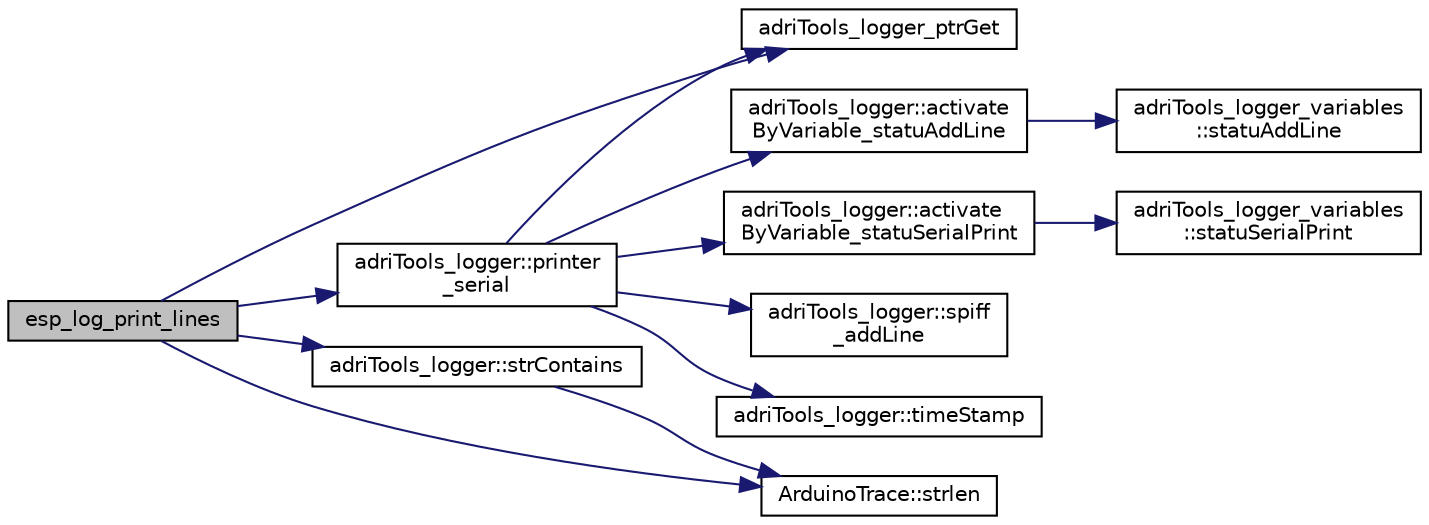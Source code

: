 digraph "esp_log_print_lines"
{
 // LATEX_PDF_SIZE
  edge [fontname="Helvetica",fontsize="10",labelfontname="Helvetica",labelfontsize="10"];
  node [fontname="Helvetica",fontsize="10",shape=record];
  rankdir="LR";
  Node1 [label="esp_log_print_lines",height=0.2,width=0.4,color="black", fillcolor="grey75", style="filled", fontcolor="black",tooltip=" "];
  Node1 -> Node2 [color="midnightblue",fontsize="10",style="solid",fontname="Helvetica"];
  Node2 [label="adriTools_logger_ptrGet",height=0.2,width=0.4,color="black", fillcolor="white", style="filled",URL="$logger_8cpp.html#ab531df7c4434211479c7647d94841074",tooltip="ptr ver la dernierre instance de la classe \"adriTools_logger\""];
  Node1 -> Node3 [color="midnightblue",fontsize="10",style="solid",fontname="Helvetica"];
  Node3 [label="adriTools_logger::printer\l_serial",height=0.2,width=0.4,color="black", fillcolor="white", style="filled",URL="$classadri_tools__logger.html#a7dad8dab07a00f2bf3aa98d720c40072",tooltip="fonction final pour le \"printf\" et \"littfs\""];
  Node3 -> Node4 [color="midnightblue",fontsize="10",style="solid",fontname="Helvetica"];
  Node4 [label="adriTools_logger::activate\lByVariable_statuAddLine",height=0.2,width=0.4,color="black", fillcolor="white", style="filled",URL="$classadri_tools__logger.html#acdb0309dc69329a098bd9b5e9ec8ce45",tooltip="obtenir si la region peut \"littlefs\""];
  Node4 -> Node5 [color="midnightblue",fontsize="10",style="solid",fontname="Helvetica"];
  Node5 [label="adriTools_logger_variables\l::statuAddLine",height=0.2,width=0.4,color="black", fillcolor="white", style="filled",URL="$classadri_tools__logger__variables.html#adfee290344d9b55f773edd8228b339f4",tooltip="get the value of _addLine"];
  Node3 -> Node6 [color="midnightblue",fontsize="10",style="solid",fontname="Helvetica"];
  Node6 [label="adriTools_logger::activate\lByVariable_statuSerialPrint",height=0.2,width=0.4,color="black", fillcolor="white", style="filled",URL="$classadri_tools__logger.html#ab87e9a1ffd4802579abdf32e3a9ff4c3",tooltip="obtenir si la region peut \"printf\""];
  Node6 -> Node7 [color="midnightblue",fontsize="10",style="solid",fontname="Helvetica"];
  Node7 [label="adriTools_logger_variables\l::statuSerialPrint",height=0.2,width=0.4,color="black", fillcolor="white", style="filled",URL="$classadri_tools__logger__variables.html#ad1b3e3d7285dc28df29c3e4aa222d2f0",tooltip="get the value of _serial"];
  Node3 -> Node2 [color="midnightblue",fontsize="10",style="solid",fontname="Helvetica"];
  Node3 -> Node8 [color="midnightblue",fontsize="10",style="solid",fontname="Helvetica"];
  Node8 [label="adriTools_logger::spiff\l_addLine",height=0.2,width=0.4,color="black", fillcolor="white", style="filled",URL="$classadri_tools__logger.html#a7e4c0281b1bfd0e595ac1016450d15ca",tooltip="ajoute un ligne au fichier log"];
  Node3 -> Node9 [color="midnightblue",fontsize="10",style="solid",fontname="Helvetica"];
  Node9 [label="adriTools_logger::timeStamp",height=0.2,width=0.4,color="black", fillcolor="white", style="filled",URL="$classadri_tools__logger.html#ae07ce5b41217b60db13f757abf1593fd",tooltip="création du tempstamp"];
  Node1 -> Node10 [color="midnightblue",fontsize="10",style="solid",fontname="Helvetica"];
  Node10 [label="adriTools_logger::strContains",height=0.2,width=0.4,color="black", fillcolor="white", style="filled",URL="$classadri_tools__logger.html#a11e74723a92a6cf90fef0bbf4f688220",tooltip="recherche des similitude dans une chaine de caractére"];
  Node10 -> Node11 [color="midnightblue",fontsize="10",style="solid",fontname="Helvetica"];
  Node11 [label="ArduinoTrace::strlen",height=0.2,width=0.4,color="black", fillcolor="white", style="filled",URL="$namespace_arduino_trace.html#a3089af7d454fda5903dc27fbdba9c4ff",tooltip=" "];
  Node1 -> Node11 [color="midnightblue",fontsize="10",style="solid",fontname="Helvetica"];
}
